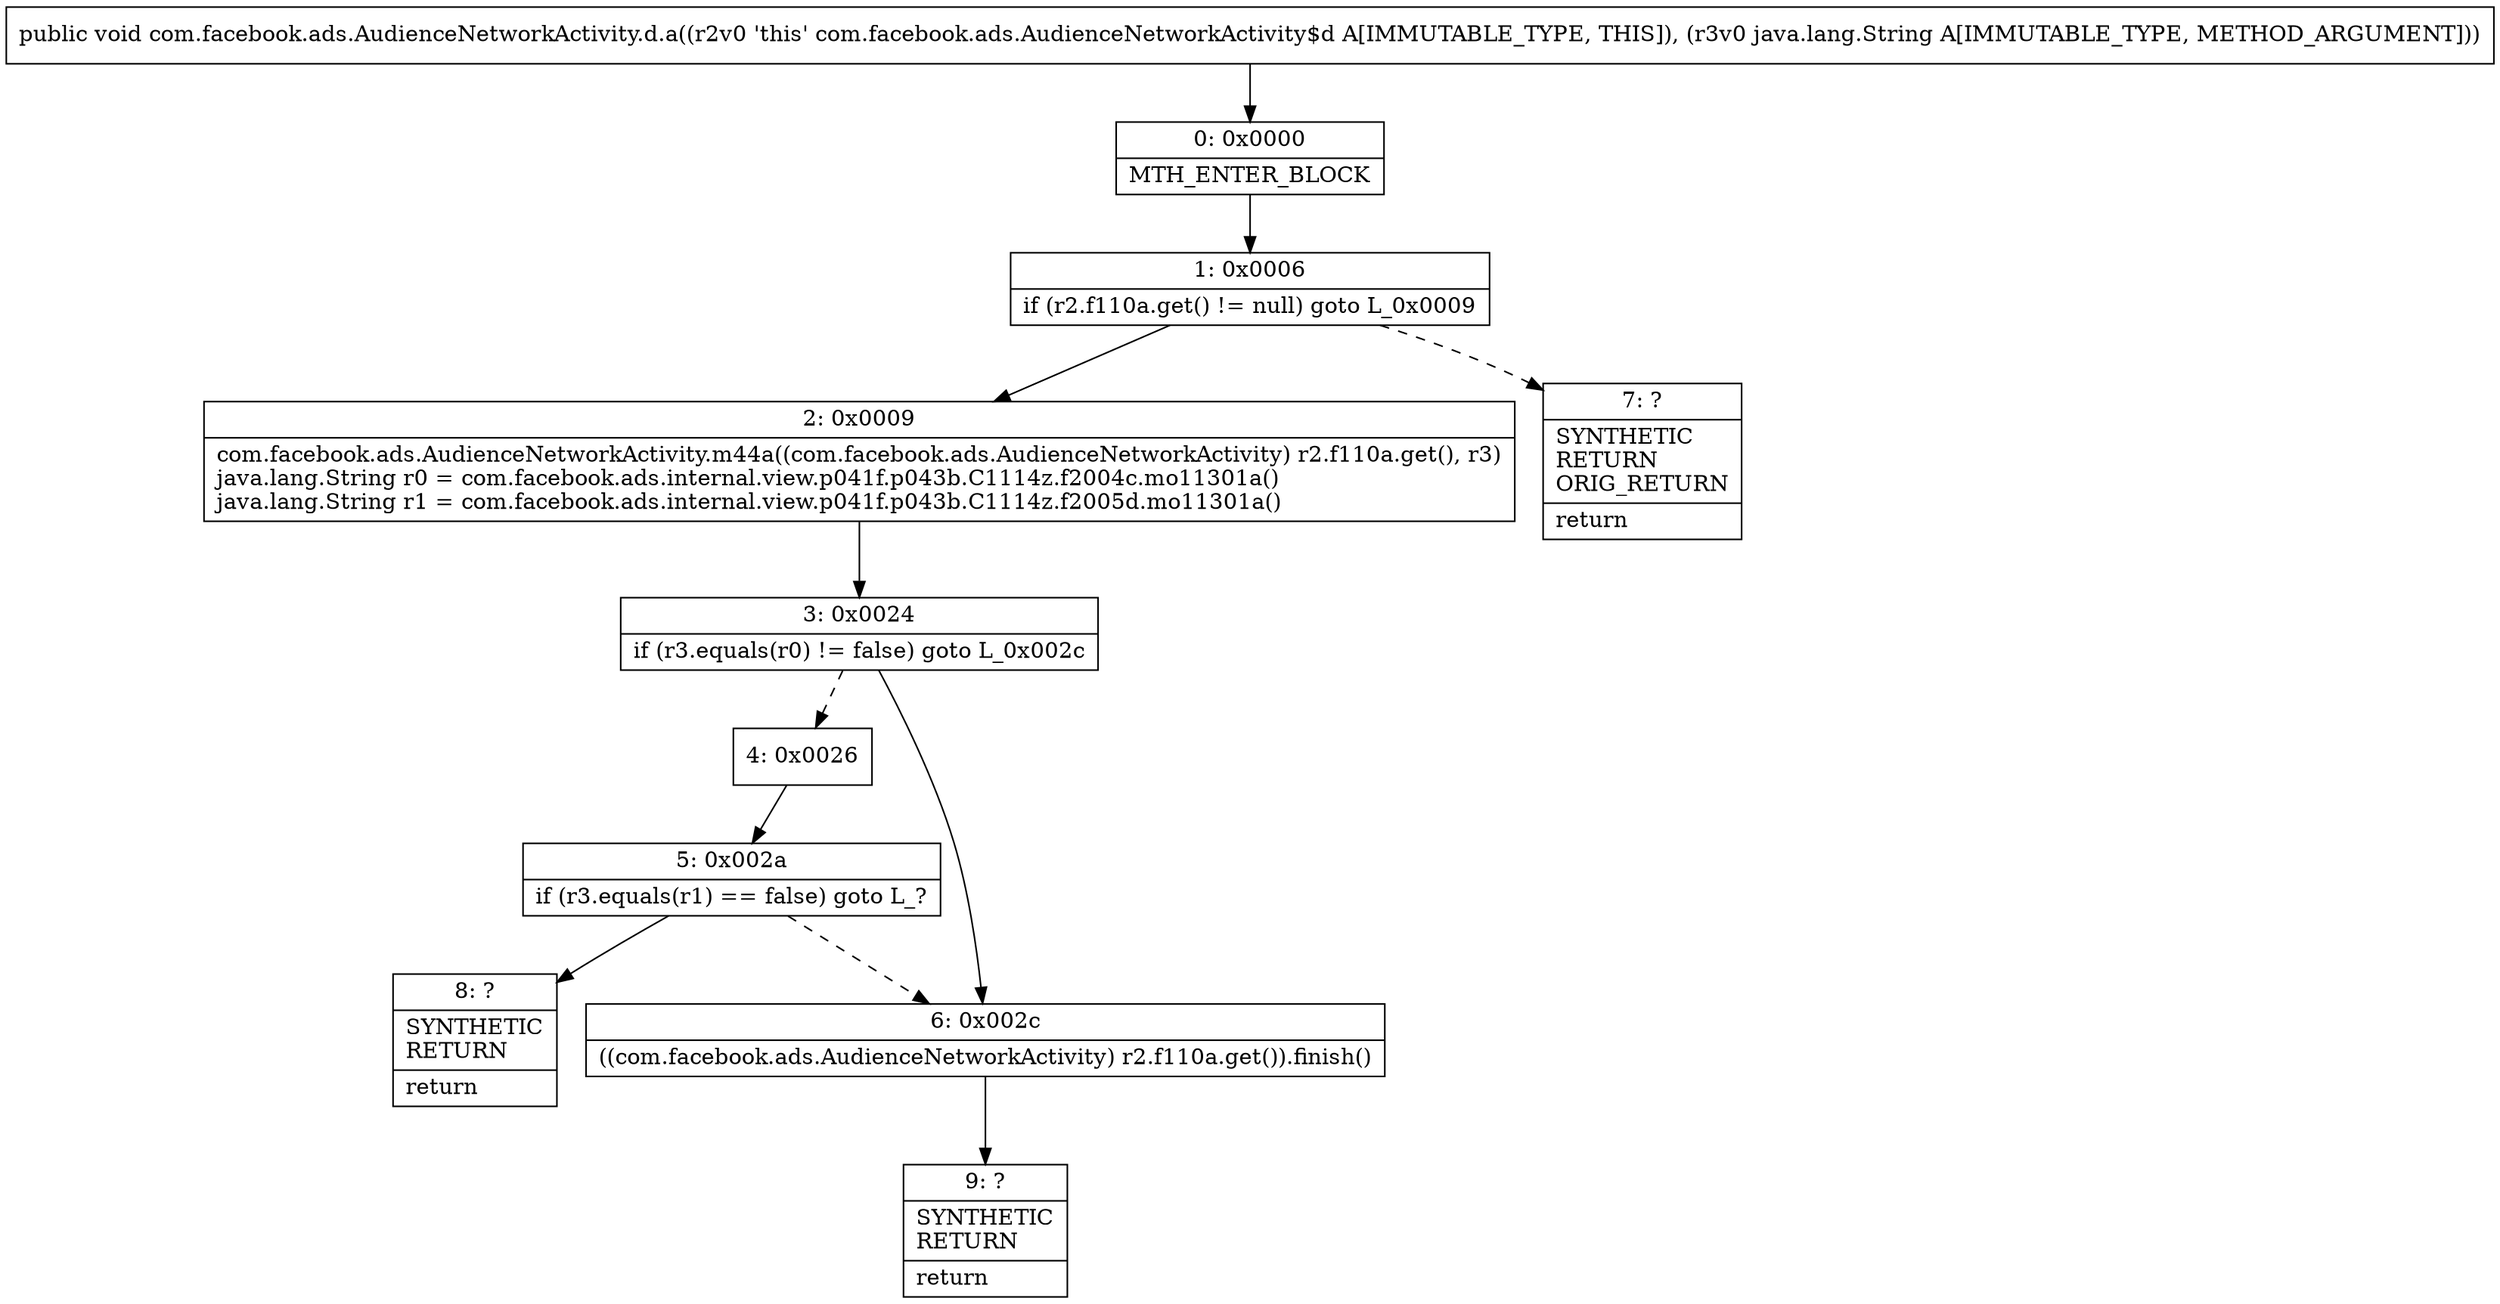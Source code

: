 digraph "CFG forcom.facebook.ads.AudienceNetworkActivity.d.a(Ljava\/lang\/String;)V" {
Node_0 [shape=record,label="{0\:\ 0x0000|MTH_ENTER_BLOCK\l}"];
Node_1 [shape=record,label="{1\:\ 0x0006|if (r2.f110a.get() != null) goto L_0x0009\l}"];
Node_2 [shape=record,label="{2\:\ 0x0009|com.facebook.ads.AudienceNetworkActivity.m44a((com.facebook.ads.AudienceNetworkActivity) r2.f110a.get(), r3)\ljava.lang.String r0 = com.facebook.ads.internal.view.p041f.p043b.C1114z.f2004c.mo11301a()\ljava.lang.String r1 = com.facebook.ads.internal.view.p041f.p043b.C1114z.f2005d.mo11301a()\l}"];
Node_3 [shape=record,label="{3\:\ 0x0024|if (r3.equals(r0) != false) goto L_0x002c\l}"];
Node_4 [shape=record,label="{4\:\ 0x0026}"];
Node_5 [shape=record,label="{5\:\ 0x002a|if (r3.equals(r1) == false) goto L_?\l}"];
Node_6 [shape=record,label="{6\:\ 0x002c|((com.facebook.ads.AudienceNetworkActivity) r2.f110a.get()).finish()\l}"];
Node_7 [shape=record,label="{7\:\ ?|SYNTHETIC\lRETURN\lORIG_RETURN\l|return\l}"];
Node_8 [shape=record,label="{8\:\ ?|SYNTHETIC\lRETURN\l|return\l}"];
Node_9 [shape=record,label="{9\:\ ?|SYNTHETIC\lRETURN\l|return\l}"];
MethodNode[shape=record,label="{public void com.facebook.ads.AudienceNetworkActivity.d.a((r2v0 'this' com.facebook.ads.AudienceNetworkActivity$d A[IMMUTABLE_TYPE, THIS]), (r3v0 java.lang.String A[IMMUTABLE_TYPE, METHOD_ARGUMENT])) }"];
MethodNode -> Node_0;
Node_0 -> Node_1;
Node_1 -> Node_2;
Node_1 -> Node_7[style=dashed];
Node_2 -> Node_3;
Node_3 -> Node_4[style=dashed];
Node_3 -> Node_6;
Node_4 -> Node_5;
Node_5 -> Node_6[style=dashed];
Node_5 -> Node_8;
Node_6 -> Node_9;
}

